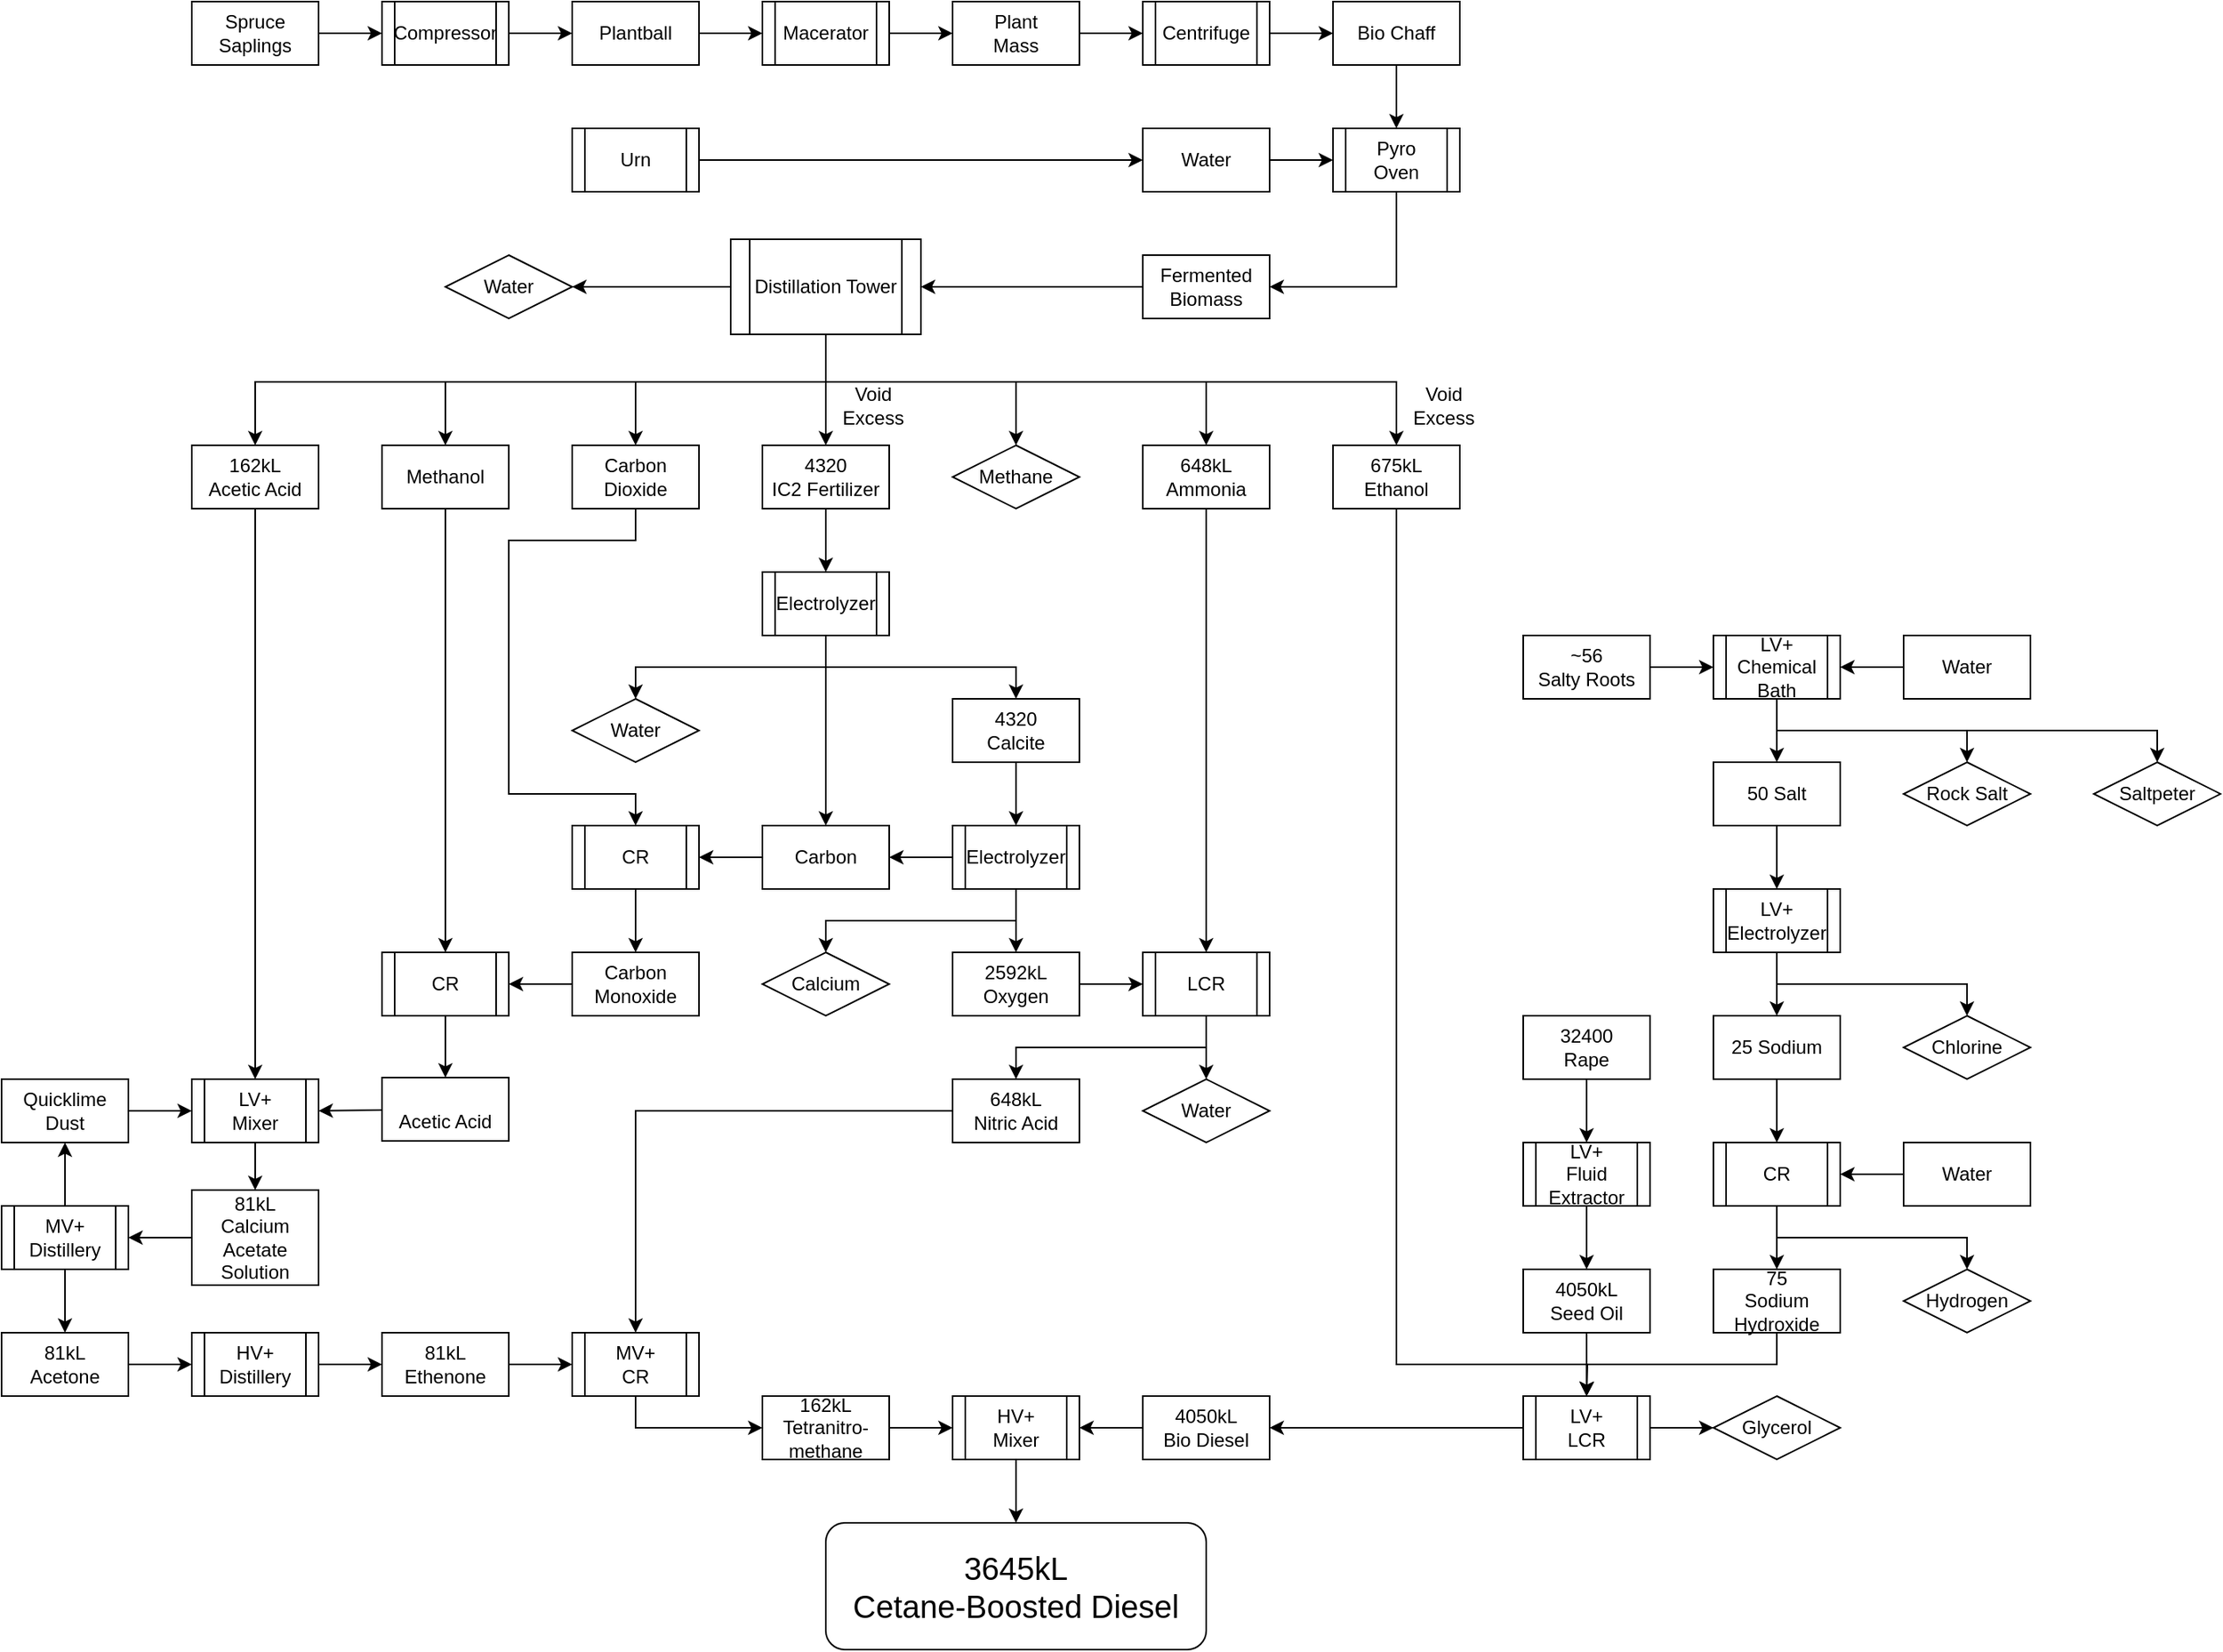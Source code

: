 <mxfile version="21.1.8" type="github">
  <diagram name="Page-1" id="fZF6NKtaxtvztfPBM4Ok">
    <mxGraphModel dx="1859" dy="550" grid="1" gridSize="10" guides="1" tooltips="1" connect="1" arrows="1" fold="1" page="1" pageScale="1" pageWidth="850" pageHeight="1100" math="0" shadow="0">
      <root>
        <mxCell id="0" />
        <mxCell id="1" parent="0" />
        <mxCell id="VLiLXw7jgFlonu3aQbtl-1" value="" style="rounded=0;whiteSpace=wrap;html=1;" vertex="1" parent="1">
          <mxGeometry x="40" y="40" width="80" height="40" as="geometry" />
        </mxCell>
        <mxCell id="VLiLXw7jgFlonu3aQbtl-2" value="Spruce&lt;br&gt;Saplings" style="text;html=1;strokeColor=none;fillColor=none;align=center;verticalAlign=middle;whiteSpace=wrap;rounded=0;" vertex="1" parent="1">
          <mxGeometry x="50" y="45" width="60" height="30" as="geometry" />
        </mxCell>
        <mxCell id="VLiLXw7jgFlonu3aQbtl-3" value="" style="endArrow=classic;html=1;rounded=0;exitX=1;exitY=0.5;exitDx=0;exitDy=0;" edge="1" parent="1" source="VLiLXw7jgFlonu3aQbtl-1" target="VLiLXw7jgFlonu3aQbtl-4">
          <mxGeometry width="50" height="50" relative="1" as="geometry">
            <mxPoint x="400" y="160" as="sourcePoint" />
            <mxPoint x="160" y="60" as="targetPoint" />
          </mxGeometry>
        </mxCell>
        <mxCell id="VLiLXw7jgFlonu3aQbtl-4" value="Compressor" style="shape=process;whiteSpace=wrap;html=1;backgroundOutline=1;" vertex="1" parent="1">
          <mxGeometry x="160" y="40" width="80" height="40" as="geometry" />
        </mxCell>
        <mxCell id="VLiLXw7jgFlonu3aQbtl-7" value="" style="endArrow=classic;html=1;rounded=0;exitX=1;exitY=0.5;exitDx=0;exitDy=0;" edge="1" parent="1" source="VLiLXw7jgFlonu3aQbtl-4" target="VLiLXw7jgFlonu3aQbtl-8">
          <mxGeometry width="50" height="50" relative="1" as="geometry">
            <mxPoint x="400" y="160" as="sourcePoint" />
            <mxPoint x="280" y="60" as="targetPoint" />
          </mxGeometry>
        </mxCell>
        <mxCell id="VLiLXw7jgFlonu3aQbtl-8" value="Plantball" style="rounded=0;whiteSpace=wrap;html=1;" vertex="1" parent="1">
          <mxGeometry x="280" y="40" width="80" height="40" as="geometry" />
        </mxCell>
        <mxCell id="VLiLXw7jgFlonu3aQbtl-9" value="Macerator" style="shape=process;whiteSpace=wrap;html=1;backgroundOutline=1;" vertex="1" parent="1">
          <mxGeometry x="400" y="40" width="80" height="40" as="geometry" />
        </mxCell>
        <mxCell id="VLiLXw7jgFlonu3aQbtl-10" value="" style="endArrow=classic;html=1;rounded=0;exitX=1;exitY=0.5;exitDx=0;exitDy=0;entryX=0;entryY=0.5;entryDx=0;entryDy=0;" edge="1" parent="1" source="VLiLXw7jgFlonu3aQbtl-8" target="VLiLXw7jgFlonu3aQbtl-9">
          <mxGeometry width="50" height="50" relative="1" as="geometry">
            <mxPoint x="400" y="160" as="sourcePoint" />
            <mxPoint x="450" y="110" as="targetPoint" />
          </mxGeometry>
        </mxCell>
        <mxCell id="VLiLXw7jgFlonu3aQbtl-13" value="" style="endArrow=classic;html=1;rounded=0;exitX=1;exitY=0.5;exitDx=0;exitDy=0;" edge="1" parent="1" source="VLiLXw7jgFlonu3aQbtl-9">
          <mxGeometry width="50" height="50" relative="1" as="geometry">
            <mxPoint x="400" y="150" as="sourcePoint" />
            <mxPoint x="520" y="60" as="targetPoint" />
          </mxGeometry>
        </mxCell>
        <mxCell id="VLiLXw7jgFlonu3aQbtl-14" value="" style="rounded=0;whiteSpace=wrap;html=1;" vertex="1" parent="1">
          <mxGeometry x="520" y="40" width="80" height="40" as="geometry" />
        </mxCell>
        <mxCell id="VLiLXw7jgFlonu3aQbtl-15" value="Plant Mass" style="text;html=1;strokeColor=none;fillColor=none;align=center;verticalAlign=middle;whiteSpace=wrap;rounded=0;" vertex="1" parent="1">
          <mxGeometry x="530" y="45" width="60" height="30" as="geometry" />
        </mxCell>
        <mxCell id="VLiLXw7jgFlonu3aQbtl-16" value="" style="endArrow=classic;html=1;rounded=0;exitX=1;exitY=0.5;exitDx=0;exitDy=0;" edge="1" parent="1" source="VLiLXw7jgFlonu3aQbtl-14">
          <mxGeometry width="50" height="50" relative="1" as="geometry">
            <mxPoint x="400" y="240" as="sourcePoint" />
            <mxPoint x="640" y="60" as="targetPoint" />
          </mxGeometry>
        </mxCell>
        <mxCell id="VLiLXw7jgFlonu3aQbtl-18" value="Centrifuge" style="shape=process;whiteSpace=wrap;html=1;backgroundOutline=1;" vertex="1" parent="1">
          <mxGeometry x="640" y="40" width="80" height="40" as="geometry" />
        </mxCell>
        <mxCell id="VLiLXw7jgFlonu3aQbtl-21" value="" style="endArrow=classic;html=1;rounded=0;exitX=1;exitY=0.5;exitDx=0;exitDy=0;" edge="1" parent="1" source="VLiLXw7jgFlonu3aQbtl-18" target="VLiLXw7jgFlonu3aQbtl-22">
          <mxGeometry width="50" height="50" relative="1" as="geometry">
            <mxPoint x="400" y="240" as="sourcePoint" />
            <mxPoint x="760" y="60" as="targetPoint" />
          </mxGeometry>
        </mxCell>
        <mxCell id="VLiLXw7jgFlonu3aQbtl-22" value="Bio Chaff" style="rounded=0;whiteSpace=wrap;html=1;" vertex="1" parent="1">
          <mxGeometry x="760" y="40" width="80" height="40" as="geometry" />
        </mxCell>
        <mxCell id="VLiLXw7jgFlonu3aQbtl-23" value="" style="endArrow=classic;html=1;rounded=0;exitX=0.5;exitY=1;exitDx=0;exitDy=0;" edge="1" parent="1" source="VLiLXw7jgFlonu3aQbtl-22">
          <mxGeometry width="50" height="50" relative="1" as="geometry">
            <mxPoint x="420" y="240" as="sourcePoint" />
            <mxPoint x="800" y="120" as="targetPoint" />
          </mxGeometry>
        </mxCell>
        <mxCell id="VLiLXw7jgFlonu3aQbtl-25" value="Pyro&lt;br&gt;Oven" style="shape=process;whiteSpace=wrap;html=1;backgroundOutline=1;" vertex="1" parent="1">
          <mxGeometry x="760" y="120" width="80" height="40" as="geometry" />
        </mxCell>
        <mxCell id="VLiLXw7jgFlonu3aQbtl-26" value="Water" style="rounded=0;whiteSpace=wrap;html=1;" vertex="1" parent="1">
          <mxGeometry x="640" y="120" width="80" height="40" as="geometry" />
        </mxCell>
        <mxCell id="VLiLXw7jgFlonu3aQbtl-27" value="" style="endArrow=classic;html=1;rounded=0;exitX=1;exitY=0.5;exitDx=0;exitDy=0;entryX=0;entryY=0.5;entryDx=0;entryDy=0;" edge="1" parent="1" source="VLiLXw7jgFlonu3aQbtl-26" target="VLiLXw7jgFlonu3aQbtl-25">
          <mxGeometry width="50" height="50" relative="1" as="geometry">
            <mxPoint x="420" y="230" as="sourcePoint" />
            <mxPoint x="470" y="180" as="targetPoint" />
          </mxGeometry>
        </mxCell>
        <mxCell id="VLiLXw7jgFlonu3aQbtl-28" value="Fermented&lt;br&gt;Biomass" style="rounded=0;whiteSpace=wrap;html=1;" vertex="1" parent="1">
          <mxGeometry x="640" y="200" width="80" height="40" as="geometry" />
        </mxCell>
        <mxCell id="VLiLXw7jgFlonu3aQbtl-29" value="" style="endArrow=classic;html=1;rounded=0;exitX=0.5;exitY=1;exitDx=0;exitDy=0;entryX=1;entryY=0.5;entryDx=0;entryDy=0;" edge="1" parent="1" source="VLiLXw7jgFlonu3aQbtl-25" target="VLiLXw7jgFlonu3aQbtl-28">
          <mxGeometry width="50" height="50" relative="1" as="geometry">
            <mxPoint x="420" y="230" as="sourcePoint" />
            <mxPoint x="470" y="180" as="targetPoint" />
            <Array as="points">
              <mxPoint x="800" y="220" />
            </Array>
          </mxGeometry>
        </mxCell>
        <mxCell id="VLiLXw7jgFlonu3aQbtl-30" value="" style="endArrow=classic;html=1;rounded=0;exitX=0;exitY=0.5;exitDx=0;exitDy=0;" edge="1" parent="1" source="VLiLXw7jgFlonu3aQbtl-28" target="VLiLXw7jgFlonu3aQbtl-31">
          <mxGeometry width="50" height="50" relative="1" as="geometry">
            <mxPoint x="420" y="330" as="sourcePoint" />
            <mxPoint x="480" y="220" as="targetPoint" />
          </mxGeometry>
        </mxCell>
        <mxCell id="VLiLXw7jgFlonu3aQbtl-31" value="Distillation Tower" style="shape=process;whiteSpace=wrap;html=1;backgroundOutline=1;" vertex="1" parent="1">
          <mxGeometry x="380" y="190" width="120" height="60" as="geometry" />
        </mxCell>
        <mxCell id="VLiLXw7jgFlonu3aQbtl-33" value="Urn" style="shape=process;whiteSpace=wrap;html=1;backgroundOutline=1;" vertex="1" parent="1">
          <mxGeometry x="280" y="120" width="80" height="40" as="geometry" />
        </mxCell>
        <mxCell id="VLiLXw7jgFlonu3aQbtl-34" value="" style="endArrow=classic;html=1;rounded=0;exitX=1;exitY=0.5;exitDx=0;exitDy=0;entryX=0;entryY=0.5;entryDx=0;entryDy=0;" edge="1" parent="1" source="VLiLXw7jgFlonu3aQbtl-33" target="VLiLXw7jgFlonu3aQbtl-26">
          <mxGeometry width="50" height="50" relative="1" as="geometry">
            <mxPoint x="420" y="130" as="sourcePoint" />
            <mxPoint x="470" y="80" as="targetPoint" />
          </mxGeometry>
        </mxCell>
        <mxCell id="VLiLXw7jgFlonu3aQbtl-39" value="4320&lt;br&gt;IC2 Fertilizer" style="rounded=0;whiteSpace=wrap;html=1;" vertex="1" parent="1">
          <mxGeometry x="400" y="320" width="80" height="40" as="geometry" />
        </mxCell>
        <mxCell id="VLiLXw7jgFlonu3aQbtl-42" value="648kL&lt;br&gt;Ammonia" style="rounded=0;whiteSpace=wrap;html=1;" vertex="1" parent="1">
          <mxGeometry x="640" y="320" width="80" height="40" as="geometry" />
        </mxCell>
        <mxCell id="VLiLXw7jgFlonu3aQbtl-43" value="675kL&lt;br&gt;Ethanol" style="rounded=0;whiteSpace=wrap;html=1;" vertex="1" parent="1">
          <mxGeometry x="760" y="320" width="80" height="40" as="geometry" />
        </mxCell>
        <mxCell id="VLiLXw7jgFlonu3aQbtl-44" value="" style="endArrow=classic;html=1;rounded=0;exitX=0.5;exitY=1;exitDx=0;exitDy=0;entryX=0.5;entryY=0;entryDx=0;entryDy=0;" edge="1" parent="1" source="VLiLXw7jgFlonu3aQbtl-31">
          <mxGeometry width="50" height="50" relative="1" as="geometry">
            <mxPoint x="420" y="420" as="sourcePoint" />
            <mxPoint x="80" y="320" as="targetPoint" />
            <Array as="points">
              <mxPoint x="440" y="280" />
              <mxPoint x="80" y="280" />
            </Array>
          </mxGeometry>
        </mxCell>
        <mxCell id="VLiLXw7jgFlonu3aQbtl-45" value="" style="endArrow=classic;html=1;rounded=0;exitX=0.5;exitY=1;exitDx=0;exitDy=0;entryX=0.5;entryY=0;entryDx=0;entryDy=0;" edge="1" parent="1" source="VLiLXw7jgFlonu3aQbtl-31">
          <mxGeometry width="50" height="50" relative="1" as="geometry">
            <mxPoint x="440" y="260" as="sourcePoint" />
            <mxPoint x="200" y="320" as="targetPoint" />
            <Array as="points">
              <mxPoint x="440" y="280" />
              <mxPoint x="200" y="280" />
            </Array>
          </mxGeometry>
        </mxCell>
        <mxCell id="VLiLXw7jgFlonu3aQbtl-46" value="" style="endArrow=classic;html=1;rounded=0;exitX=0.5;exitY=1;exitDx=0;exitDy=0;entryX=0.5;entryY=0;entryDx=0;entryDy=0;" edge="1" parent="1">
          <mxGeometry width="50" height="50" relative="1" as="geometry">
            <mxPoint x="440" y="250" as="sourcePoint" />
            <mxPoint x="320" y="320" as="targetPoint" />
            <Array as="points">
              <mxPoint x="440" y="280" />
              <mxPoint x="320" y="280" />
            </Array>
          </mxGeometry>
        </mxCell>
        <mxCell id="VLiLXw7jgFlonu3aQbtl-47" value="" style="endArrow=classic;html=1;rounded=0;entryX=0.5;entryY=0;entryDx=0;entryDy=0;" edge="1" parent="1" target="VLiLXw7jgFlonu3aQbtl-39">
          <mxGeometry width="50" height="50" relative="1" as="geometry">
            <mxPoint x="440" y="260" as="sourcePoint" />
            <mxPoint x="210" y="330" as="targetPoint" />
          </mxGeometry>
        </mxCell>
        <mxCell id="VLiLXw7jgFlonu3aQbtl-48" value="" style="endArrow=classic;html=1;rounded=0;entryX=0.5;entryY=0;entryDx=0;entryDy=0;" edge="1" parent="1">
          <mxGeometry width="50" height="50" relative="1" as="geometry">
            <mxPoint x="440" y="250" as="sourcePoint" />
            <mxPoint x="560" y="320" as="targetPoint" />
            <Array as="points">
              <mxPoint x="440" y="280" />
              <mxPoint x="560" y="280" />
            </Array>
          </mxGeometry>
        </mxCell>
        <mxCell id="VLiLXw7jgFlonu3aQbtl-49" value="" style="endArrow=classic;html=1;rounded=0;entryX=0.5;entryY=0;entryDx=0;entryDy=0;" edge="1" parent="1" target="VLiLXw7jgFlonu3aQbtl-42">
          <mxGeometry width="50" height="50" relative="1" as="geometry">
            <mxPoint x="440" y="250" as="sourcePoint" />
            <mxPoint x="230" y="350" as="targetPoint" />
            <Array as="points">
              <mxPoint x="440" y="280" />
              <mxPoint x="680" y="280" />
            </Array>
          </mxGeometry>
        </mxCell>
        <mxCell id="VLiLXw7jgFlonu3aQbtl-50" value="" style="endArrow=classic;html=1;rounded=0;entryX=0.5;entryY=0;entryDx=0;entryDy=0;" edge="1" parent="1" target="VLiLXw7jgFlonu3aQbtl-43">
          <mxGeometry width="50" height="50" relative="1" as="geometry">
            <mxPoint x="440" y="250" as="sourcePoint" />
            <mxPoint x="240" y="360" as="targetPoint" />
            <Array as="points">
              <mxPoint x="440" y="280" />
              <mxPoint x="800" y="280" />
            </Array>
          </mxGeometry>
        </mxCell>
        <mxCell id="VLiLXw7jgFlonu3aQbtl-51" value="Electrolyzer" style="shape=process;whiteSpace=wrap;html=1;backgroundOutline=1;" vertex="1" parent="1">
          <mxGeometry x="400" y="400" width="80" height="40" as="geometry" />
        </mxCell>
        <mxCell id="VLiLXw7jgFlonu3aQbtl-52" value="Water&lt;br&gt;" style="rhombus;whiteSpace=wrap;html=1;" vertex="1" parent="1">
          <mxGeometry x="280" y="480" width="80" height="40" as="geometry" />
        </mxCell>
        <mxCell id="VLiLXw7jgFlonu3aQbtl-53" value="" style="endArrow=classic;html=1;rounded=0;exitX=0.5;exitY=1;exitDx=0;exitDy=0;entryX=0.5;entryY=0;entryDx=0;entryDy=0;" edge="1" parent="1" source="VLiLXw7jgFlonu3aQbtl-51" target="VLiLXw7jgFlonu3aQbtl-52">
          <mxGeometry width="50" height="50" relative="1" as="geometry">
            <mxPoint x="420" y="420" as="sourcePoint" />
            <mxPoint x="470" y="370" as="targetPoint" />
            <Array as="points">
              <mxPoint x="440" y="460" />
              <mxPoint x="320" y="460" />
            </Array>
          </mxGeometry>
        </mxCell>
        <mxCell id="VLiLXw7jgFlonu3aQbtl-54" value="" style="endArrow=classic;html=1;rounded=0;exitX=0.5;exitY=1;exitDx=0;exitDy=0;entryX=0.5;entryY=0;entryDx=0;entryDy=0;" edge="1" parent="1" source="VLiLXw7jgFlonu3aQbtl-39" target="VLiLXw7jgFlonu3aQbtl-51">
          <mxGeometry width="50" height="50" relative="1" as="geometry">
            <mxPoint x="420" y="420" as="sourcePoint" />
            <mxPoint x="470" y="370" as="targetPoint" />
          </mxGeometry>
        </mxCell>
        <mxCell id="VLiLXw7jgFlonu3aQbtl-55" value="" style="endArrow=classic;html=1;rounded=0;" edge="1" parent="1">
          <mxGeometry width="50" height="50" relative="1" as="geometry">
            <mxPoint x="440" y="440" as="sourcePoint" />
            <mxPoint x="560" y="480" as="targetPoint" />
            <Array as="points">
              <mxPoint x="440" y="460" />
              <mxPoint x="560" y="460" />
            </Array>
          </mxGeometry>
        </mxCell>
        <mxCell id="VLiLXw7jgFlonu3aQbtl-56" value="4320&lt;br&gt;Calcite" style="rounded=0;whiteSpace=wrap;html=1;" vertex="1" parent="1">
          <mxGeometry x="520" y="480" width="80" height="40" as="geometry" />
        </mxCell>
        <mxCell id="VLiLXw7jgFlonu3aQbtl-57" value="" style="endArrow=classic;html=1;rounded=0;exitX=0;exitY=0.5;exitDx=0;exitDy=0;" edge="1" parent="1" source="VLiLXw7jgFlonu3aQbtl-31">
          <mxGeometry width="50" height="50" relative="1" as="geometry">
            <mxPoint x="420" y="310" as="sourcePoint" />
            <mxPoint x="280" y="220" as="targetPoint" />
          </mxGeometry>
        </mxCell>
        <mxCell id="VLiLXw7jgFlonu3aQbtl-58" value="Water&lt;br&gt;" style="rhombus;whiteSpace=wrap;html=1;" vertex="1" parent="1">
          <mxGeometry x="200" y="200" width="80" height="40" as="geometry" />
        </mxCell>
        <mxCell id="VLiLXw7jgFlonu3aQbtl-59" value="Electrolyzer&lt;br&gt;" style="shape=process;whiteSpace=wrap;html=1;backgroundOutline=1;" vertex="1" parent="1">
          <mxGeometry x="520" y="560" width="80" height="40" as="geometry" />
        </mxCell>
        <mxCell id="VLiLXw7jgFlonu3aQbtl-60" value="" style="endArrow=classic;html=1;rounded=0;exitX=0.5;exitY=1;exitDx=0;exitDy=0;entryX=0.5;entryY=0;entryDx=0;entryDy=0;" edge="1" parent="1" source="VLiLXw7jgFlonu3aQbtl-56" target="VLiLXw7jgFlonu3aQbtl-59">
          <mxGeometry width="50" height="50" relative="1" as="geometry">
            <mxPoint x="420" y="500" as="sourcePoint" />
            <mxPoint x="470" y="450" as="targetPoint" />
          </mxGeometry>
        </mxCell>
        <mxCell id="VLiLXw7jgFlonu3aQbtl-61" value="Methanol" style="rounded=0;whiteSpace=wrap;html=1;" vertex="1" parent="1">
          <mxGeometry x="160" y="320" width="80" height="40" as="geometry" />
        </mxCell>
        <mxCell id="VLiLXw7jgFlonu3aQbtl-62" value="162kL&lt;br&gt;Acetic Acid" style="rounded=0;whiteSpace=wrap;html=1;" vertex="1" parent="1">
          <mxGeometry x="40" y="320" width="80" height="40" as="geometry" />
        </mxCell>
        <mxCell id="VLiLXw7jgFlonu3aQbtl-63" value="Methane" style="rhombus;whiteSpace=wrap;html=1;" vertex="1" parent="1">
          <mxGeometry x="520" y="320" width="80" height="40" as="geometry" />
        </mxCell>
        <mxCell id="VLiLXw7jgFlonu3aQbtl-64" value="Carbon Dioxide" style="rounded=0;whiteSpace=wrap;html=1;" vertex="1" parent="1">
          <mxGeometry x="280" y="320" width="80" height="40" as="geometry" />
        </mxCell>
        <mxCell id="VLiLXw7jgFlonu3aQbtl-66" value="" style="endArrow=classic;html=1;rounded=0;exitX=0.5;exitY=1;exitDx=0;exitDy=0;" edge="1" parent="1" source="VLiLXw7jgFlonu3aQbtl-59">
          <mxGeometry width="50" height="50" relative="1" as="geometry">
            <mxPoint x="420" y="700" as="sourcePoint" />
            <mxPoint x="560" y="640" as="targetPoint" />
          </mxGeometry>
        </mxCell>
        <mxCell id="VLiLXw7jgFlonu3aQbtl-68" value="" style="endArrow=classic;html=1;rounded=0;exitX=0.5;exitY=1;exitDx=0;exitDy=0;" edge="1" parent="1" source="VLiLXw7jgFlonu3aQbtl-59">
          <mxGeometry width="50" height="50" relative="1" as="geometry">
            <mxPoint x="420" y="700" as="sourcePoint" />
            <mxPoint x="440" y="640" as="targetPoint" />
            <Array as="points">
              <mxPoint x="560" y="620" />
              <mxPoint x="440" y="620" />
            </Array>
          </mxGeometry>
        </mxCell>
        <mxCell id="VLiLXw7jgFlonu3aQbtl-71" value="2592kL&lt;br&gt;Oxygen" style="rounded=0;whiteSpace=wrap;html=1;" vertex="1" parent="1">
          <mxGeometry x="520" y="640" width="80" height="40" as="geometry" />
        </mxCell>
        <mxCell id="VLiLXw7jgFlonu3aQbtl-72" value="Calcium" style="rhombus;whiteSpace=wrap;html=1;" vertex="1" parent="1">
          <mxGeometry x="400" y="640" width="80" height="40" as="geometry" />
        </mxCell>
        <mxCell id="VLiLXw7jgFlonu3aQbtl-73" value="" style="endArrow=classic;html=1;rounded=0;" edge="1" parent="1" target="VLiLXw7jgFlonu3aQbtl-74">
          <mxGeometry width="50" height="50" relative="1" as="geometry">
            <mxPoint x="440" y="460" as="sourcePoint" />
            <mxPoint x="440" y="560" as="targetPoint" />
          </mxGeometry>
        </mxCell>
        <mxCell id="VLiLXw7jgFlonu3aQbtl-74" value="Carbon" style="rounded=0;whiteSpace=wrap;html=1;" vertex="1" parent="1">
          <mxGeometry x="400" y="560" width="80" height="40" as="geometry" />
        </mxCell>
        <mxCell id="VLiLXw7jgFlonu3aQbtl-75" value="" style="endArrow=classic;html=1;rounded=0;exitX=0;exitY=0.5;exitDx=0;exitDy=0;entryX=1;entryY=0.5;entryDx=0;entryDy=0;" edge="1" parent="1" source="VLiLXw7jgFlonu3aQbtl-59" target="VLiLXw7jgFlonu3aQbtl-74">
          <mxGeometry width="50" height="50" relative="1" as="geometry">
            <mxPoint x="420" y="690" as="sourcePoint" />
            <mxPoint x="470" y="640" as="targetPoint" />
          </mxGeometry>
        </mxCell>
        <mxCell id="VLiLXw7jgFlonu3aQbtl-76" value="" style="endArrow=classic;html=1;rounded=0;exitX=1;exitY=0.5;exitDx=0;exitDy=0;" edge="1" parent="1" source="VLiLXw7jgFlonu3aQbtl-71">
          <mxGeometry width="50" height="50" relative="1" as="geometry">
            <mxPoint x="420" y="580" as="sourcePoint" />
            <mxPoint x="640" y="660" as="targetPoint" />
          </mxGeometry>
        </mxCell>
        <mxCell id="VLiLXw7jgFlonu3aQbtl-77" value="" style="endArrow=classic;html=1;rounded=0;exitX=0.5;exitY=1;exitDx=0;exitDy=0;" edge="1" parent="1" source="VLiLXw7jgFlonu3aQbtl-42" target="VLiLXw7jgFlonu3aQbtl-78">
          <mxGeometry width="50" height="50" relative="1" as="geometry">
            <mxPoint x="420" y="580" as="sourcePoint" />
            <mxPoint x="680" y="640" as="targetPoint" />
          </mxGeometry>
        </mxCell>
        <mxCell id="VLiLXw7jgFlonu3aQbtl-78" value="LCR" style="shape=process;whiteSpace=wrap;html=1;backgroundOutline=1;" vertex="1" parent="1">
          <mxGeometry x="640" y="640" width="80" height="40" as="geometry" />
        </mxCell>
        <mxCell id="VLiLXw7jgFlonu3aQbtl-80" value="648kL&lt;br&gt;Nitric Acid" style="rounded=0;whiteSpace=wrap;html=1;" vertex="1" parent="1">
          <mxGeometry x="520" y="720" width="80" height="40" as="geometry" />
        </mxCell>
        <mxCell id="VLiLXw7jgFlonu3aQbtl-81" value="Water&lt;br&gt;" style="rhombus;whiteSpace=wrap;html=1;" vertex="1" parent="1">
          <mxGeometry x="640" y="720" width="80" height="40" as="geometry" />
        </mxCell>
        <mxCell id="VLiLXw7jgFlonu3aQbtl-82" value="" style="endArrow=classic;html=1;rounded=0;entryX=0.5;entryY=0;entryDx=0;entryDy=0;exitX=0.5;exitY=1;exitDx=0;exitDy=0;" edge="1" parent="1" source="VLiLXw7jgFlonu3aQbtl-78" target="VLiLXw7jgFlonu3aQbtl-80">
          <mxGeometry width="50" height="50" relative="1" as="geometry">
            <mxPoint x="720" y="700" as="sourcePoint" />
            <mxPoint x="470" y="620" as="targetPoint" />
            <Array as="points">
              <mxPoint x="680" y="700" />
              <mxPoint x="560" y="700" />
            </Array>
          </mxGeometry>
        </mxCell>
        <mxCell id="VLiLXw7jgFlonu3aQbtl-83" value="" style="endArrow=classic;html=1;rounded=0;entryX=0.5;entryY=0;entryDx=0;entryDy=0;exitX=0.5;exitY=1;exitDx=0;exitDy=0;" edge="1" parent="1">
          <mxGeometry width="50" height="50" relative="1" as="geometry">
            <mxPoint x="680" y="680" as="sourcePoint" />
            <mxPoint x="680" y="720" as="targetPoint" />
          </mxGeometry>
        </mxCell>
        <mxCell id="VLiLXw7jgFlonu3aQbtl-85" value="" style="endArrow=classic;html=1;rounded=0;exitX=0.5;exitY=1;exitDx=0;exitDy=0;entryX=0.5;entryY=0;entryDx=0;entryDy=0;" edge="1" parent="1" source="VLiLXw7jgFlonu3aQbtl-64">
          <mxGeometry width="50" height="50" relative="1" as="geometry">
            <mxPoint x="300" y="420" as="sourcePoint" />
            <mxPoint x="320" y="560" as="targetPoint" />
            <Array as="points">
              <mxPoint x="320" y="380" />
              <mxPoint x="240" y="380" />
              <mxPoint x="240" y="540" />
              <mxPoint x="320" y="540" />
            </Array>
          </mxGeometry>
        </mxCell>
        <mxCell id="VLiLXw7jgFlonu3aQbtl-86" value="CR" style="shape=process;whiteSpace=wrap;html=1;backgroundOutline=1;" vertex="1" parent="1">
          <mxGeometry x="280" y="560" width="80" height="40" as="geometry" />
        </mxCell>
        <mxCell id="VLiLXw7jgFlonu3aQbtl-87" value="" style="endArrow=classic;html=1;rounded=0;exitX=0;exitY=0.5;exitDx=0;exitDy=0;entryX=1;entryY=0.5;entryDx=0;entryDy=0;" edge="1" parent="1" source="VLiLXw7jgFlonu3aQbtl-74" target="VLiLXw7jgFlonu3aQbtl-86">
          <mxGeometry width="50" height="50" relative="1" as="geometry">
            <mxPoint x="420" y="560" as="sourcePoint" />
            <mxPoint x="470" y="510" as="targetPoint" />
          </mxGeometry>
        </mxCell>
        <mxCell id="VLiLXw7jgFlonu3aQbtl-88" value="" style="endArrow=classic;html=1;rounded=0;exitX=0.5;exitY=1;exitDx=0;exitDy=0;" edge="1" parent="1" source="VLiLXw7jgFlonu3aQbtl-86">
          <mxGeometry width="50" height="50" relative="1" as="geometry">
            <mxPoint x="320" y="650" as="sourcePoint" />
            <mxPoint x="320" y="640" as="targetPoint" />
          </mxGeometry>
        </mxCell>
        <mxCell id="VLiLXw7jgFlonu3aQbtl-89" value="Carbon&lt;br&gt;Monoxide&lt;br&gt;" style="rounded=0;whiteSpace=wrap;html=1;" vertex="1" parent="1">
          <mxGeometry x="280" y="640" width="80" height="40" as="geometry" />
        </mxCell>
        <mxCell id="VLiLXw7jgFlonu3aQbtl-90" value="" style="endArrow=classic;html=1;rounded=0;exitX=0;exitY=0.5;exitDx=0;exitDy=0;" edge="1" parent="1" source="VLiLXw7jgFlonu3aQbtl-89">
          <mxGeometry width="50" height="50" relative="1" as="geometry">
            <mxPoint x="420" y="650" as="sourcePoint" />
            <mxPoint x="240" y="660" as="targetPoint" />
          </mxGeometry>
        </mxCell>
        <mxCell id="VLiLXw7jgFlonu3aQbtl-91" value="" style="endArrow=classic;html=1;rounded=0;" edge="1" parent="1" source="VLiLXw7jgFlonu3aQbtl-61">
          <mxGeometry width="50" height="50" relative="1" as="geometry">
            <mxPoint x="200" y="410" as="sourcePoint" />
            <mxPoint x="200" y="640" as="targetPoint" />
          </mxGeometry>
        </mxCell>
        <mxCell id="VLiLXw7jgFlonu3aQbtl-92" value="CR&lt;br&gt;" style="shape=process;whiteSpace=wrap;html=1;backgroundOutline=1;" vertex="1" parent="1">
          <mxGeometry x="160" y="640" width="80" height="40" as="geometry" />
        </mxCell>
        <mxCell id="VLiLXw7jgFlonu3aQbtl-93" value="" style="endArrow=classic;html=1;rounded=0;exitX=0.5;exitY=1;exitDx=0;exitDy=0;" edge="1" parent="1" source="VLiLXw7jgFlonu3aQbtl-92" target="VLiLXw7jgFlonu3aQbtl-94">
          <mxGeometry width="50" height="50" relative="1" as="geometry">
            <mxPoint x="190" y="730" as="sourcePoint" />
            <mxPoint x="200" y="720" as="targetPoint" />
          </mxGeometry>
        </mxCell>
        <mxCell id="VLiLXw7jgFlonu3aQbtl-94" value="&lt;br&gt;Acetic Acid" style="rounded=0;whiteSpace=wrap;html=1;" vertex="1" parent="1">
          <mxGeometry x="160" y="719" width="80" height="40" as="geometry" />
        </mxCell>
        <mxCell id="VLiLXw7jgFlonu3aQbtl-95" value="" style="endArrow=classic;html=1;rounded=0;" edge="1" parent="1" source="VLiLXw7jgFlonu3aQbtl-62">
          <mxGeometry width="50" height="50" relative="1" as="geometry">
            <mxPoint x="80" y="410" as="sourcePoint" />
            <mxPoint x="80" y="720" as="targetPoint" />
          </mxGeometry>
        </mxCell>
        <mxCell id="VLiLXw7jgFlonu3aQbtl-96" value="" style="endArrow=classic;html=1;rounded=0;" edge="1" parent="1" source="VLiLXw7jgFlonu3aQbtl-94">
          <mxGeometry width="50" height="50" relative="1" as="geometry">
            <mxPoint x="89.289" y="790" as="sourcePoint" />
            <mxPoint x="120" y="740" as="targetPoint" />
          </mxGeometry>
        </mxCell>
        <mxCell id="VLiLXw7jgFlonu3aQbtl-97" value="LV+&lt;br&gt;Mixer" style="shape=process;whiteSpace=wrap;html=1;backgroundOutline=1;" vertex="1" parent="1">
          <mxGeometry x="40" y="720" width="80" height="40" as="geometry" />
        </mxCell>
        <mxCell id="VLiLXw7jgFlonu3aQbtl-98" value="Quicklime&lt;br&gt;Dust&lt;br&gt;" style="rounded=0;whiteSpace=wrap;html=1;" vertex="1" parent="1">
          <mxGeometry x="-80" y="720" width="80" height="40" as="geometry" />
        </mxCell>
        <mxCell id="VLiLXw7jgFlonu3aQbtl-99" value="" style="endArrow=classic;html=1;rounded=0;exitX=1;exitY=0.5;exitDx=0;exitDy=0;entryX=0;entryY=0.5;entryDx=0;entryDy=0;" edge="1" parent="1" source="VLiLXw7jgFlonu3aQbtl-98" target="VLiLXw7jgFlonu3aQbtl-97">
          <mxGeometry width="50" height="50" relative="1" as="geometry">
            <mxPoint x="210" y="830" as="sourcePoint" />
            <mxPoint x="260" y="780" as="targetPoint" />
          </mxGeometry>
        </mxCell>
        <mxCell id="VLiLXw7jgFlonu3aQbtl-100" value="" style="endArrow=classic;html=1;rounded=0;exitX=0.5;exitY=1;exitDx=0;exitDy=0;entryX=0.5;entryY=0;entryDx=0;entryDy=0;" edge="1" parent="1" source="VLiLXw7jgFlonu3aQbtl-97" target="VLiLXw7jgFlonu3aQbtl-101">
          <mxGeometry width="50" height="50" relative="1" as="geometry">
            <mxPoint x="210" y="830" as="sourcePoint" />
            <mxPoint x="80" y="780" as="targetPoint" />
          </mxGeometry>
        </mxCell>
        <mxCell id="VLiLXw7jgFlonu3aQbtl-101" value="81kL&lt;br&gt;Calcium Acetate&lt;br&gt;Solution" style="rounded=0;whiteSpace=wrap;html=1;" vertex="1" parent="1">
          <mxGeometry x="40" y="790" width="80" height="60" as="geometry" />
        </mxCell>
        <mxCell id="VLiLXw7jgFlonu3aQbtl-102" value="MV+&lt;br&gt;Distillery" style="shape=process;whiteSpace=wrap;html=1;backgroundOutline=1;" vertex="1" parent="1">
          <mxGeometry x="-80" y="800" width="80" height="40" as="geometry" />
        </mxCell>
        <mxCell id="VLiLXw7jgFlonu3aQbtl-103" value="" style="endArrow=classic;html=1;rounded=0;exitX=0;exitY=0.5;exitDx=0;exitDy=0;entryX=1;entryY=0.5;entryDx=0;entryDy=0;" edge="1" parent="1" source="VLiLXw7jgFlonu3aQbtl-101" target="VLiLXw7jgFlonu3aQbtl-102">
          <mxGeometry width="50" height="50" relative="1" as="geometry">
            <mxPoint x="210" y="900" as="sourcePoint" />
            <mxPoint x="260" y="850" as="targetPoint" />
          </mxGeometry>
        </mxCell>
        <mxCell id="VLiLXw7jgFlonu3aQbtl-104" value="" style="endArrow=classic;html=1;rounded=0;exitX=0.5;exitY=0;exitDx=0;exitDy=0;entryX=0.5;entryY=1;entryDx=0;entryDy=0;" edge="1" parent="1" source="VLiLXw7jgFlonu3aQbtl-102" target="VLiLXw7jgFlonu3aQbtl-98">
          <mxGeometry width="50" height="50" relative="1" as="geometry">
            <mxPoint x="210" y="900" as="sourcePoint" />
            <mxPoint x="260" y="850" as="targetPoint" />
          </mxGeometry>
        </mxCell>
        <mxCell id="VLiLXw7jgFlonu3aQbtl-105" value="" style="endArrow=classic;html=1;rounded=0;exitX=0.5;exitY=1;exitDx=0;exitDy=0;" edge="1" parent="1" source="VLiLXw7jgFlonu3aQbtl-102" target="VLiLXw7jgFlonu3aQbtl-106">
          <mxGeometry width="50" height="50" relative="1" as="geometry">
            <mxPoint x="210" y="900" as="sourcePoint" />
            <mxPoint x="-40" y="880" as="targetPoint" />
          </mxGeometry>
        </mxCell>
        <mxCell id="VLiLXw7jgFlonu3aQbtl-106" value="81kL&lt;br&gt;Acetone" style="rounded=0;whiteSpace=wrap;html=1;" vertex="1" parent="1">
          <mxGeometry x="-80" y="880" width="80" height="40" as="geometry" />
        </mxCell>
        <mxCell id="VLiLXw7jgFlonu3aQbtl-107" value="" style="endArrow=classic;html=1;rounded=0;exitX=1;exitY=0.5;exitDx=0;exitDy=0;" edge="1" parent="1" source="VLiLXw7jgFlonu3aQbtl-106" target="VLiLXw7jgFlonu3aQbtl-108">
          <mxGeometry width="50" height="50" relative="1" as="geometry">
            <mxPoint x="210" y="890" as="sourcePoint" />
            <mxPoint x="40" y="900" as="targetPoint" />
          </mxGeometry>
        </mxCell>
        <mxCell id="VLiLXw7jgFlonu3aQbtl-108" value="HV+&lt;br&gt;Distillery" style="shape=process;whiteSpace=wrap;html=1;backgroundOutline=1;" vertex="1" parent="1">
          <mxGeometry x="40" y="880" width="80" height="40" as="geometry" />
        </mxCell>
        <mxCell id="VLiLXw7jgFlonu3aQbtl-109" value="" style="endArrow=classic;html=1;rounded=0;exitX=1;exitY=0.5;exitDx=0;exitDy=0;" edge="1" parent="1" source="VLiLXw7jgFlonu3aQbtl-108">
          <mxGeometry width="50" height="50" relative="1" as="geometry">
            <mxPoint x="210" y="880" as="sourcePoint" />
            <mxPoint x="160" y="900" as="targetPoint" />
          </mxGeometry>
        </mxCell>
        <mxCell id="VLiLXw7jgFlonu3aQbtl-110" value="81kL&lt;br&gt;Ethenone" style="rounded=0;whiteSpace=wrap;html=1;" vertex="1" parent="1">
          <mxGeometry x="160" y="880" width="80" height="40" as="geometry" />
        </mxCell>
        <mxCell id="VLiLXw7jgFlonu3aQbtl-111" value="MV+&lt;br&gt;CR" style="shape=process;whiteSpace=wrap;html=1;backgroundOutline=1;" vertex="1" parent="1">
          <mxGeometry x="280" y="880" width="80" height="40" as="geometry" />
        </mxCell>
        <mxCell id="VLiLXw7jgFlonu3aQbtl-112" value="" style="endArrow=classic;html=1;rounded=0;exitX=1;exitY=0.5;exitDx=0;exitDy=0;entryX=0;entryY=0.5;entryDx=0;entryDy=0;" edge="1" parent="1" source="VLiLXw7jgFlonu3aQbtl-110" target="VLiLXw7jgFlonu3aQbtl-111">
          <mxGeometry width="50" height="50" relative="1" as="geometry">
            <mxPoint x="210" y="880" as="sourcePoint" />
            <mxPoint x="260" y="830" as="targetPoint" />
          </mxGeometry>
        </mxCell>
        <mxCell id="VLiLXw7jgFlonu3aQbtl-113" value="" style="endArrow=classic;html=1;rounded=0;entryX=0.5;entryY=0;entryDx=0;entryDy=0;" edge="1" parent="1" source="VLiLXw7jgFlonu3aQbtl-80" target="VLiLXw7jgFlonu3aQbtl-111">
          <mxGeometry width="50" height="50" relative="1" as="geometry">
            <mxPoint x="449.289" y="790" as="sourcePoint" />
            <mxPoint x="449.289" y="740" as="targetPoint" />
            <Array as="points">
              <mxPoint x="320" y="740" />
            </Array>
          </mxGeometry>
        </mxCell>
        <mxCell id="VLiLXw7jgFlonu3aQbtl-114" value="" style="endArrow=classic;html=1;rounded=0;exitX=0.5;exitY=1;exitDx=0;exitDy=0;entryX=0;entryY=0.5;entryDx=0;entryDy=0;" edge="1" parent="1" source="VLiLXw7jgFlonu3aQbtl-111" target="VLiLXw7jgFlonu3aQbtl-115">
          <mxGeometry width="50" height="50" relative="1" as="geometry">
            <mxPoint x="210" y="980" as="sourcePoint" />
            <mxPoint x="320" y="960" as="targetPoint" />
            <Array as="points">
              <mxPoint x="320" y="940" />
            </Array>
          </mxGeometry>
        </mxCell>
        <mxCell id="VLiLXw7jgFlonu3aQbtl-115" value="162kL&lt;br&gt;Tetranitro-&lt;br&gt;methane" style="rounded=0;whiteSpace=wrap;html=1;" vertex="1" parent="1">
          <mxGeometry x="400" y="920" width="80" height="40" as="geometry" />
        </mxCell>
        <mxCell id="VLiLXw7jgFlonu3aQbtl-116" value="32400&lt;br&gt;Rape" style="rounded=0;whiteSpace=wrap;html=1;" vertex="1" parent="1">
          <mxGeometry x="880" y="680" width="80" height="40" as="geometry" />
        </mxCell>
        <mxCell id="VLiLXw7jgFlonu3aQbtl-117" value="LV+&lt;br&gt;Fluid Extractor" style="shape=process;whiteSpace=wrap;html=1;backgroundOutline=1;" vertex="1" parent="1">
          <mxGeometry x="880" y="760" width="80" height="40" as="geometry" />
        </mxCell>
        <mxCell id="VLiLXw7jgFlonu3aQbtl-118" value="" style="endArrow=classic;html=1;rounded=0;exitX=0.5;exitY=1;exitDx=0;exitDy=0;entryX=0.5;entryY=0;entryDx=0;entryDy=0;" edge="1" parent="1" source="VLiLXw7jgFlonu3aQbtl-116" target="VLiLXw7jgFlonu3aQbtl-117">
          <mxGeometry width="50" height="50" relative="1" as="geometry">
            <mxPoint x="740" y="870" as="sourcePoint" />
            <mxPoint x="790" y="820" as="targetPoint" />
          </mxGeometry>
        </mxCell>
        <mxCell id="VLiLXw7jgFlonu3aQbtl-119" value="" style="endArrow=classic;html=1;rounded=0;exitX=0.5;exitY=1;exitDx=0;exitDy=0;" edge="1" parent="1" source="VLiLXw7jgFlonu3aQbtl-117" target="VLiLXw7jgFlonu3aQbtl-120">
          <mxGeometry width="50" height="50" relative="1" as="geometry">
            <mxPoint x="740" y="870" as="sourcePoint" />
            <mxPoint x="920" y="840" as="targetPoint" />
          </mxGeometry>
        </mxCell>
        <mxCell id="VLiLXw7jgFlonu3aQbtl-150" style="edgeStyle=orthogonalEdgeStyle;rounded=0;orthogonalLoop=1;jettySize=auto;html=1;exitX=0.5;exitY=1;exitDx=0;exitDy=0;entryX=0.5;entryY=0;entryDx=0;entryDy=0;" edge="1" parent="1" source="VLiLXw7jgFlonu3aQbtl-120" target="VLiLXw7jgFlonu3aQbtl-147">
          <mxGeometry relative="1" as="geometry" />
        </mxCell>
        <mxCell id="VLiLXw7jgFlonu3aQbtl-120" value="4050kL&lt;br&gt;Seed Oil" style="rounded=0;whiteSpace=wrap;html=1;" vertex="1" parent="1">
          <mxGeometry x="880" y="840" width="80" height="40" as="geometry" />
        </mxCell>
        <mxCell id="VLiLXw7jgFlonu3aQbtl-121" value="~56&lt;br&gt;Salty Roots" style="rounded=0;whiteSpace=wrap;html=1;" vertex="1" parent="1">
          <mxGeometry x="880" y="440" width="80" height="40" as="geometry" />
        </mxCell>
        <mxCell id="VLiLXw7jgFlonu3aQbtl-122" value="" style="endArrow=classic;html=1;rounded=0;exitX=1;exitY=0.5;exitDx=0;exitDy=0;entryX=0;entryY=0.5;entryDx=0;entryDy=0;" edge="1" parent="1" source="VLiLXw7jgFlonu3aQbtl-121" target="VLiLXw7jgFlonu3aQbtl-124">
          <mxGeometry width="50" height="50" relative="1" as="geometry">
            <mxPoint x="740" y="540" as="sourcePoint" />
            <mxPoint x="1080" y="440" as="targetPoint" />
          </mxGeometry>
        </mxCell>
        <mxCell id="VLiLXw7jgFlonu3aQbtl-124" value="LV+&lt;br&gt;Chemical Bath" style="shape=process;whiteSpace=wrap;html=1;backgroundOutline=1;" vertex="1" parent="1">
          <mxGeometry x="1000" y="440" width="80" height="40" as="geometry" />
        </mxCell>
        <mxCell id="VLiLXw7jgFlonu3aQbtl-125" value="Water" style="rounded=0;whiteSpace=wrap;html=1;" vertex="1" parent="1">
          <mxGeometry x="1120" y="440" width="80" height="40" as="geometry" />
        </mxCell>
        <mxCell id="VLiLXw7jgFlonu3aQbtl-126" value="" style="endArrow=classic;html=1;rounded=0;exitX=0;exitY=0.5;exitDx=0;exitDy=0;entryX=1;entryY=0.5;entryDx=0;entryDy=0;" edge="1" parent="1" source="VLiLXw7jgFlonu3aQbtl-125" target="VLiLXw7jgFlonu3aQbtl-124">
          <mxGeometry width="50" height="50" relative="1" as="geometry">
            <mxPoint x="800" y="540" as="sourcePoint" />
            <mxPoint x="850" y="490" as="targetPoint" />
          </mxGeometry>
        </mxCell>
        <mxCell id="VLiLXw7jgFlonu3aQbtl-127" value="" style="endArrow=classic;html=1;rounded=0;exitX=0.5;exitY=1;exitDx=0;exitDy=0;" edge="1" parent="1" source="VLiLXw7jgFlonu3aQbtl-124">
          <mxGeometry width="50" height="50" relative="1" as="geometry">
            <mxPoint x="800" y="540" as="sourcePoint" />
            <mxPoint x="1040" y="520" as="targetPoint" />
          </mxGeometry>
        </mxCell>
        <mxCell id="VLiLXw7jgFlonu3aQbtl-128" value="50 Salt" style="rounded=0;whiteSpace=wrap;html=1;" vertex="1" parent="1">
          <mxGeometry x="1000" y="520" width="80" height="40" as="geometry" />
        </mxCell>
        <mxCell id="VLiLXw7jgFlonu3aQbtl-129" value="Rock Salt" style="rhombus;whiteSpace=wrap;html=1;" vertex="1" parent="1">
          <mxGeometry x="1120" y="520" width="80" height="40" as="geometry" />
        </mxCell>
        <mxCell id="VLiLXw7jgFlonu3aQbtl-130" value="Saltpeter" style="rhombus;whiteSpace=wrap;html=1;" vertex="1" parent="1">
          <mxGeometry x="1240" y="520" width="80" height="40" as="geometry" />
        </mxCell>
        <mxCell id="VLiLXw7jgFlonu3aQbtl-131" value="" style="endArrow=classic;html=1;rounded=0;entryX=0.5;entryY=0;entryDx=0;entryDy=0;" edge="1" parent="1" target="VLiLXw7jgFlonu3aQbtl-129">
          <mxGeometry width="50" height="50" relative="1" as="geometry">
            <mxPoint x="1040" y="480" as="sourcePoint" />
            <mxPoint x="850" y="550" as="targetPoint" />
            <Array as="points">
              <mxPoint x="1040" y="500" />
              <mxPoint x="1160" y="500" />
            </Array>
          </mxGeometry>
        </mxCell>
        <mxCell id="VLiLXw7jgFlonu3aQbtl-132" value="" style="endArrow=classic;html=1;rounded=0;" edge="1" parent="1" target="VLiLXw7jgFlonu3aQbtl-130">
          <mxGeometry width="50" height="50" relative="1" as="geometry">
            <mxPoint x="1040" y="480" as="sourcePoint" />
            <mxPoint x="1170" y="530" as="targetPoint" />
            <Array as="points">
              <mxPoint x="1040" y="500" />
              <mxPoint x="1280" y="500" />
            </Array>
          </mxGeometry>
        </mxCell>
        <mxCell id="VLiLXw7jgFlonu3aQbtl-133" value="LV+&lt;br&gt;Electrolyzer" style="shape=process;whiteSpace=wrap;html=1;backgroundOutline=1;" vertex="1" parent="1">
          <mxGeometry x="1000" y="600" width="80" height="40" as="geometry" />
        </mxCell>
        <mxCell id="VLiLXw7jgFlonu3aQbtl-134" value="" style="endArrow=classic;html=1;rounded=0;exitX=0.5;exitY=1;exitDx=0;exitDy=0;entryX=0.5;entryY=0;entryDx=0;entryDy=0;" edge="1" parent="1" source="VLiLXw7jgFlonu3aQbtl-128" target="VLiLXw7jgFlonu3aQbtl-133">
          <mxGeometry width="50" height="50" relative="1" as="geometry">
            <mxPoint x="800" y="590" as="sourcePoint" />
            <mxPoint x="850" y="540" as="targetPoint" />
          </mxGeometry>
        </mxCell>
        <mxCell id="VLiLXw7jgFlonu3aQbtl-135" value="Chlorine" style="rhombus;whiteSpace=wrap;html=1;" vertex="1" parent="1">
          <mxGeometry x="1120" y="680" width="80" height="40" as="geometry" />
        </mxCell>
        <mxCell id="VLiLXw7jgFlonu3aQbtl-136" value="" style="endArrow=classic;html=1;rounded=0;exitX=0.5;exitY=1;exitDx=0;exitDy=0;entryX=0.5;entryY=0;entryDx=0;entryDy=0;" edge="1" parent="1" source="VLiLXw7jgFlonu3aQbtl-133" target="VLiLXw7jgFlonu3aQbtl-135">
          <mxGeometry width="50" height="50" relative="1" as="geometry">
            <mxPoint x="800" y="690" as="sourcePoint" />
            <mxPoint x="850" y="640" as="targetPoint" />
            <Array as="points">
              <mxPoint x="1040" y="660" />
              <mxPoint x="1160" y="660" />
            </Array>
          </mxGeometry>
        </mxCell>
        <mxCell id="VLiLXw7jgFlonu3aQbtl-137" value="" style="endArrow=classic;html=1;rounded=0;" edge="1" parent="1">
          <mxGeometry width="50" height="50" relative="1" as="geometry">
            <mxPoint x="1040" y="640" as="sourcePoint" />
            <mxPoint x="1040" y="680" as="targetPoint" />
          </mxGeometry>
        </mxCell>
        <mxCell id="VLiLXw7jgFlonu3aQbtl-138" value="25 Sodium" style="rounded=0;whiteSpace=wrap;html=1;" vertex="1" parent="1">
          <mxGeometry x="1000" y="680" width="80" height="40" as="geometry" />
        </mxCell>
        <mxCell id="VLiLXw7jgFlonu3aQbtl-139" value="CR" style="shape=process;whiteSpace=wrap;html=1;backgroundOutline=1;" vertex="1" parent="1">
          <mxGeometry x="1000" y="760" width="80" height="40" as="geometry" />
        </mxCell>
        <mxCell id="VLiLXw7jgFlonu3aQbtl-140" value="" style="endArrow=classic;html=1;rounded=0;exitX=0.5;exitY=1;exitDx=0;exitDy=0;entryX=0.5;entryY=0;entryDx=0;entryDy=0;" edge="1" parent="1" source="VLiLXw7jgFlonu3aQbtl-138" target="VLiLXw7jgFlonu3aQbtl-139">
          <mxGeometry width="50" height="50" relative="1" as="geometry">
            <mxPoint x="800" y="760" as="sourcePoint" />
            <mxPoint x="850" y="710" as="targetPoint" />
          </mxGeometry>
        </mxCell>
        <mxCell id="VLiLXw7jgFlonu3aQbtl-141" value="Water" style="rounded=0;whiteSpace=wrap;html=1;" vertex="1" parent="1">
          <mxGeometry x="1120" y="760" width="80" height="40" as="geometry" />
        </mxCell>
        <mxCell id="VLiLXw7jgFlonu3aQbtl-142" value="" style="endArrow=classic;html=1;rounded=0;exitX=0;exitY=0.5;exitDx=0;exitDy=0;entryX=1;entryY=0.5;entryDx=0;entryDy=0;" edge="1" parent="1" source="VLiLXw7jgFlonu3aQbtl-141" target="VLiLXw7jgFlonu3aQbtl-139">
          <mxGeometry width="50" height="50" relative="1" as="geometry">
            <mxPoint x="800" y="760" as="sourcePoint" />
            <mxPoint x="850" y="710" as="targetPoint" />
          </mxGeometry>
        </mxCell>
        <mxCell id="VLiLXw7jgFlonu3aQbtl-151" style="edgeStyle=orthogonalEdgeStyle;rounded=0;orthogonalLoop=1;jettySize=auto;html=1;exitX=0.5;exitY=1;exitDx=0;exitDy=0;" edge="1" parent="1" source="VLiLXw7jgFlonu3aQbtl-143">
          <mxGeometry relative="1" as="geometry">
            <mxPoint x="920" y="920" as="targetPoint" />
          </mxGeometry>
        </mxCell>
        <mxCell id="VLiLXw7jgFlonu3aQbtl-143" value="75&lt;br&gt;Sodium&lt;br&gt;Hydroxide" style="rounded=0;whiteSpace=wrap;html=1;" vertex="1" parent="1">
          <mxGeometry x="1000" y="840" width="80" height="40" as="geometry" />
        </mxCell>
        <mxCell id="VLiLXw7jgFlonu3aQbtl-144" value="Hydrogen&lt;br&gt;" style="rhombus;whiteSpace=wrap;html=1;" vertex="1" parent="1">
          <mxGeometry x="1120" y="840" width="80" height="40" as="geometry" />
        </mxCell>
        <mxCell id="VLiLXw7jgFlonu3aQbtl-145" value="" style="endArrow=classic;html=1;rounded=0;" edge="1" parent="1" source="VLiLXw7jgFlonu3aQbtl-139">
          <mxGeometry width="50" height="50" relative="1" as="geometry">
            <mxPoint x="1040" y="850" as="sourcePoint" />
            <mxPoint x="1040" y="840" as="targetPoint" />
          </mxGeometry>
        </mxCell>
        <mxCell id="VLiLXw7jgFlonu3aQbtl-146" value="" style="endArrow=classic;html=1;rounded=0;" edge="1" parent="1" target="VLiLXw7jgFlonu3aQbtl-144">
          <mxGeometry width="50" height="50" relative="1" as="geometry">
            <mxPoint x="1040" y="800" as="sourcePoint" />
            <mxPoint x="1040" y="840" as="targetPoint" />
            <Array as="points">
              <mxPoint x="1040" y="820" />
              <mxPoint x="1160" y="820" />
            </Array>
          </mxGeometry>
        </mxCell>
        <mxCell id="VLiLXw7jgFlonu3aQbtl-147" value="LV+&lt;br&gt;LCR" style="shape=process;whiteSpace=wrap;html=1;backgroundOutline=1;" vertex="1" parent="1">
          <mxGeometry x="880" y="920" width="80" height="40" as="geometry" />
        </mxCell>
        <mxCell id="VLiLXw7jgFlonu3aQbtl-148" value="" style="endArrow=classic;html=1;rounded=0;exitX=0.5;exitY=1;exitDx=0;exitDy=0;entryX=0.5;entryY=0;entryDx=0;entryDy=0;" edge="1" parent="1" source="VLiLXw7jgFlonu3aQbtl-43" target="VLiLXw7jgFlonu3aQbtl-147">
          <mxGeometry width="50" height="50" relative="1" as="geometry">
            <mxPoint x="910" y="740" as="sourcePoint" />
            <mxPoint x="800" y="770" as="targetPoint" />
            <Array as="points">
              <mxPoint x="800" y="900" />
              <mxPoint x="920" y="900" />
            </Array>
          </mxGeometry>
        </mxCell>
        <mxCell id="VLiLXw7jgFlonu3aQbtl-152" value="" style="endArrow=classic;html=1;rounded=0;exitX=0;exitY=0.5;exitDx=0;exitDy=0;entryX=1;entryY=0.5;entryDx=0;entryDy=0;" edge="1" parent="1" source="VLiLXw7jgFlonu3aQbtl-147" target="VLiLXw7jgFlonu3aQbtl-153">
          <mxGeometry width="50" height="50" relative="1" as="geometry">
            <mxPoint x="590" y="840" as="sourcePoint" />
            <mxPoint x="680" y="940" as="targetPoint" />
          </mxGeometry>
        </mxCell>
        <mxCell id="VLiLXw7jgFlonu3aQbtl-153" value="4050kL&lt;br&gt;Bio Diesel" style="rounded=0;whiteSpace=wrap;html=1;" vertex="1" parent="1">
          <mxGeometry x="640" y="920" width="80" height="40" as="geometry" />
        </mxCell>
        <mxCell id="VLiLXw7jgFlonu3aQbtl-154" value="" style="endArrow=classic;html=1;rounded=0;" edge="1" parent="1" source="VLiLXw7jgFlonu3aQbtl-147">
          <mxGeometry width="50" height="50" relative="1" as="geometry">
            <mxPoint x="960" y="990" as="sourcePoint" />
            <mxPoint x="1000" y="940" as="targetPoint" />
          </mxGeometry>
        </mxCell>
        <mxCell id="VLiLXw7jgFlonu3aQbtl-156" value="Glycerol" style="rhombus;whiteSpace=wrap;html=1;" vertex="1" parent="1">
          <mxGeometry x="1000" y="920" width="80" height="40" as="geometry" />
        </mxCell>
        <mxCell id="VLiLXw7jgFlonu3aQbtl-158" value="" style="endArrow=classic;html=1;rounded=0;exitX=1;exitY=0.5;exitDx=0;exitDy=0;entryX=0;entryY=0.5;entryDx=0;entryDy=0;" edge="1" parent="1" source="VLiLXw7jgFlonu3aQbtl-115">
          <mxGeometry width="50" height="50" relative="1" as="geometry">
            <mxPoint x="520" y="840" as="sourcePoint" />
            <mxPoint x="520" y="940" as="targetPoint" />
          </mxGeometry>
        </mxCell>
        <mxCell id="VLiLXw7jgFlonu3aQbtl-160" value="HV+&lt;br&gt;Mixer" style="shape=process;whiteSpace=wrap;html=1;backgroundOutline=1;" vertex="1" parent="1">
          <mxGeometry x="520" y="920" width="80" height="40" as="geometry" />
        </mxCell>
        <mxCell id="VLiLXw7jgFlonu3aQbtl-161" value="" style="endArrow=classic;html=1;rounded=0;exitX=0;exitY=0.5;exitDx=0;exitDy=0;entryX=1;entryY=0.5;entryDx=0;entryDy=0;" edge="1" parent="1" source="VLiLXw7jgFlonu3aQbtl-153" target="VLiLXw7jgFlonu3aQbtl-160">
          <mxGeometry width="50" height="50" relative="1" as="geometry">
            <mxPoint x="520" y="840" as="sourcePoint" />
            <mxPoint x="570" y="790" as="targetPoint" />
          </mxGeometry>
        </mxCell>
        <mxCell id="VLiLXw7jgFlonu3aQbtl-162" value="&lt;font style=&quot;font-size: 20px;&quot;&gt;3645kL&lt;br&gt;Cetane-Boosted Diesel&lt;/font&gt;" style="rounded=1;whiteSpace=wrap;html=1;" vertex="1" parent="1">
          <mxGeometry x="440" y="1000" width="240" height="80" as="geometry" />
        </mxCell>
        <mxCell id="VLiLXw7jgFlonu3aQbtl-163" value="" style="endArrow=classic;html=1;rounded=0;exitX=0.5;exitY=1;exitDx=0;exitDy=0;entryX=0.5;entryY=0;entryDx=0;entryDy=0;" edge="1" parent="1" source="VLiLXw7jgFlonu3aQbtl-160" target="VLiLXw7jgFlonu3aQbtl-162">
          <mxGeometry width="50" height="50" relative="1" as="geometry">
            <mxPoint x="520" y="1040" as="sourcePoint" />
            <mxPoint x="570" y="990" as="targetPoint" />
          </mxGeometry>
        </mxCell>
        <mxCell id="VLiLXw7jgFlonu3aQbtl-169" value="Void&lt;br&gt;Excess" style="text;html=1;strokeColor=none;fillColor=none;align=center;verticalAlign=middle;whiteSpace=wrap;rounded=0;" vertex="1" parent="1">
          <mxGeometry x="440" y="280" width="60" height="30" as="geometry" />
        </mxCell>
        <mxCell id="VLiLXw7jgFlonu3aQbtl-171" value="Void Excess" style="text;html=1;strokeColor=none;fillColor=none;align=center;verticalAlign=middle;whiteSpace=wrap;rounded=0;" vertex="1" parent="1">
          <mxGeometry x="800" y="280" width="60" height="30" as="geometry" />
        </mxCell>
      </root>
    </mxGraphModel>
  </diagram>
</mxfile>
